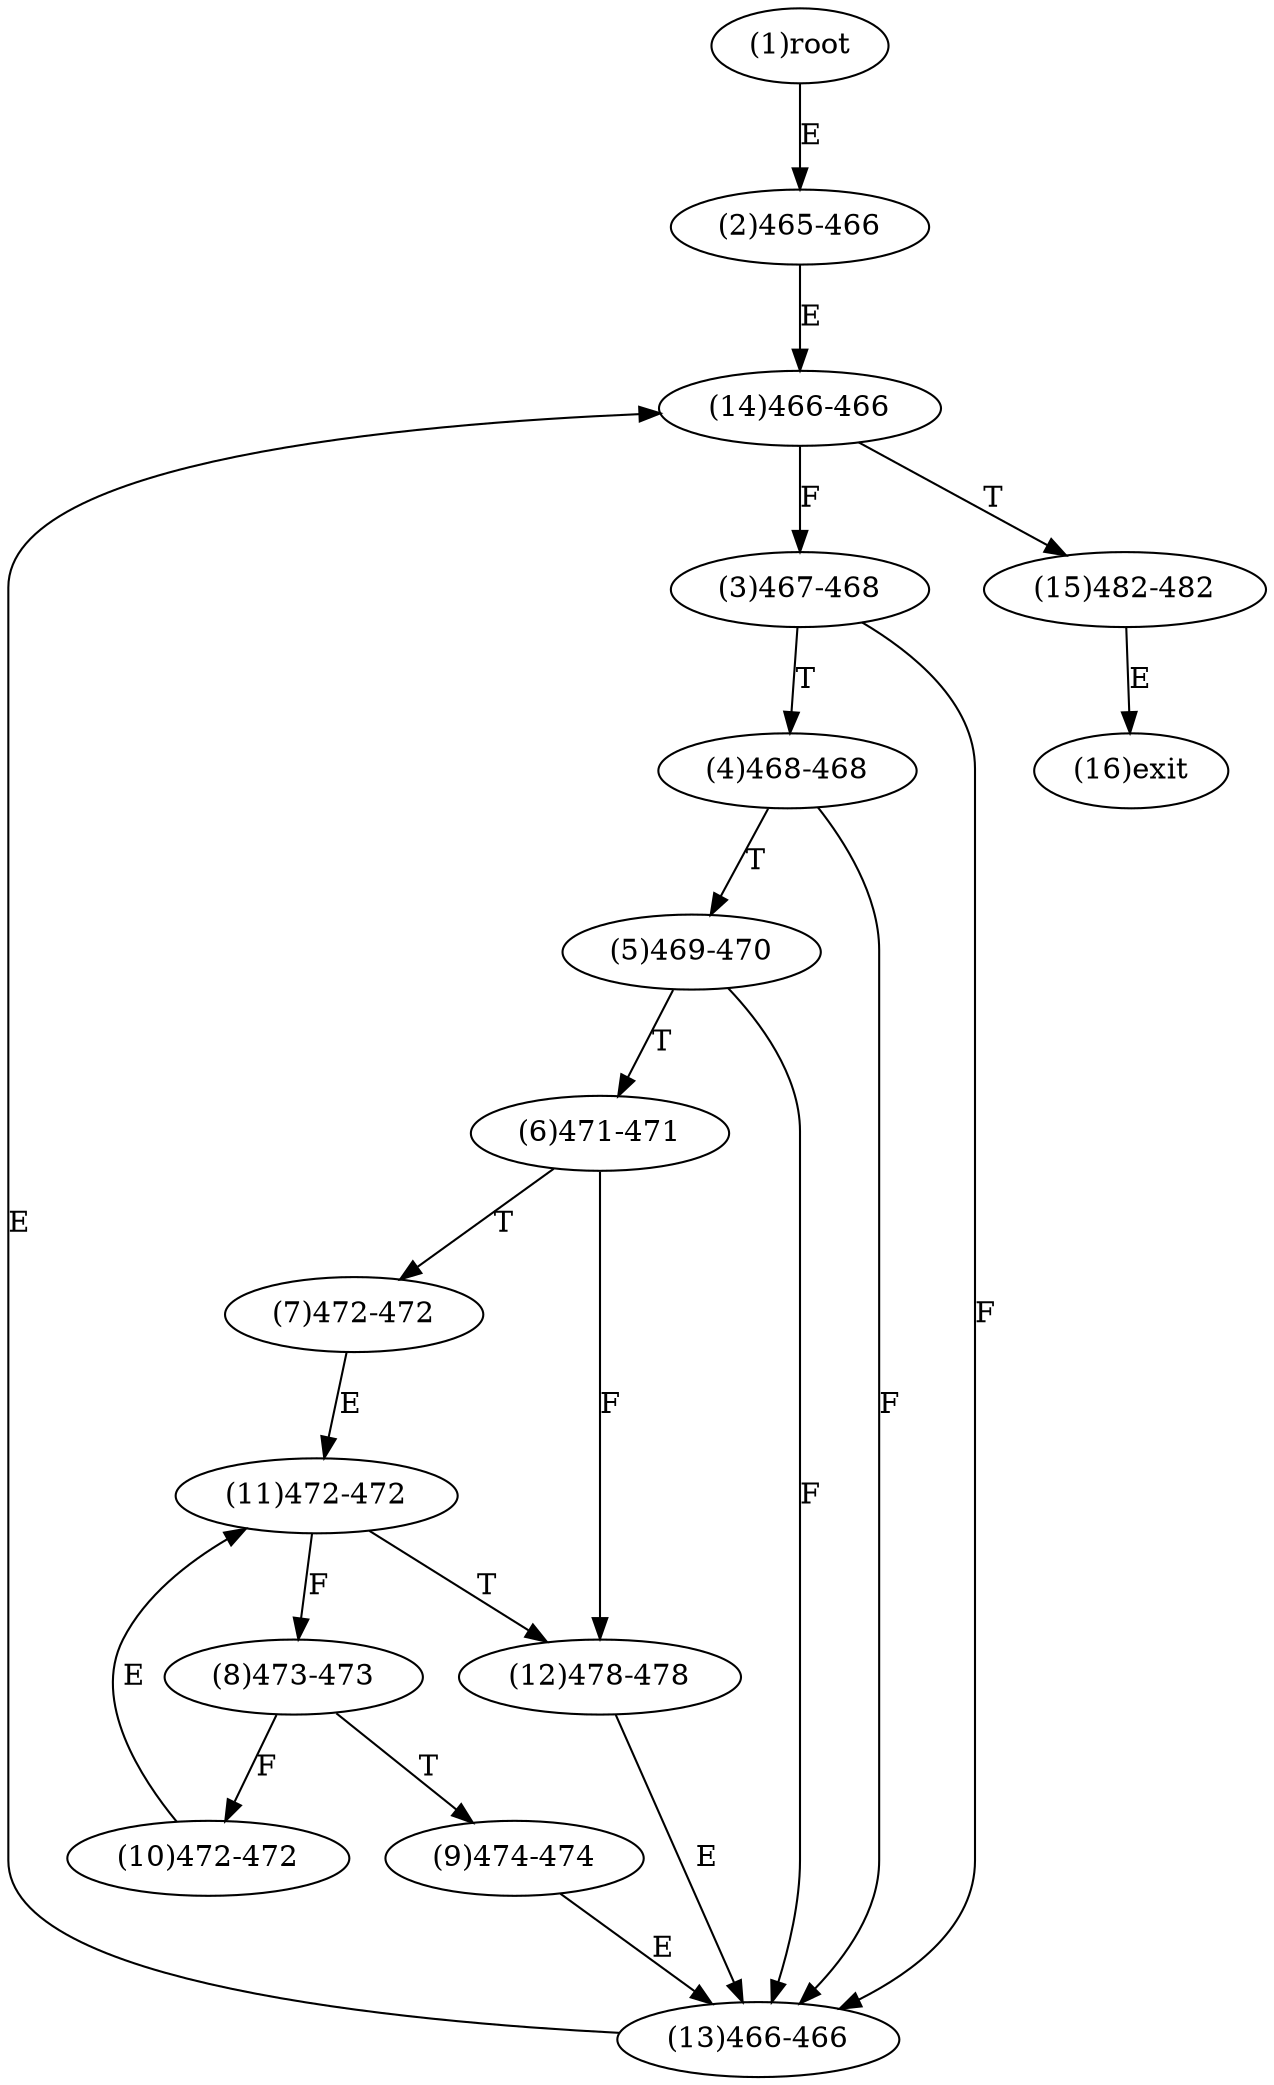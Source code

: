 digraph "" { 
1[ label="(1)root"];
2[ label="(2)465-466"];
3[ label="(3)467-468"];
4[ label="(4)468-468"];
5[ label="(5)469-470"];
6[ label="(6)471-471"];
7[ label="(7)472-472"];
8[ label="(8)473-473"];
9[ label="(9)474-474"];
10[ label="(10)472-472"];
11[ label="(11)472-472"];
12[ label="(12)478-478"];
13[ label="(13)466-466"];
14[ label="(14)466-466"];
15[ label="(15)482-482"];
16[ label="(16)exit"];
1->2[ label="E"];
2->14[ label="E"];
3->13[ label="F"];
3->4[ label="T"];
4->13[ label="F"];
4->5[ label="T"];
5->13[ label="F"];
5->6[ label="T"];
6->12[ label="F"];
6->7[ label="T"];
7->11[ label="E"];
8->10[ label="F"];
8->9[ label="T"];
9->13[ label="E"];
10->11[ label="E"];
11->8[ label="F"];
11->12[ label="T"];
12->13[ label="E"];
13->14[ label="E"];
14->3[ label="F"];
14->15[ label="T"];
15->16[ label="E"];
}